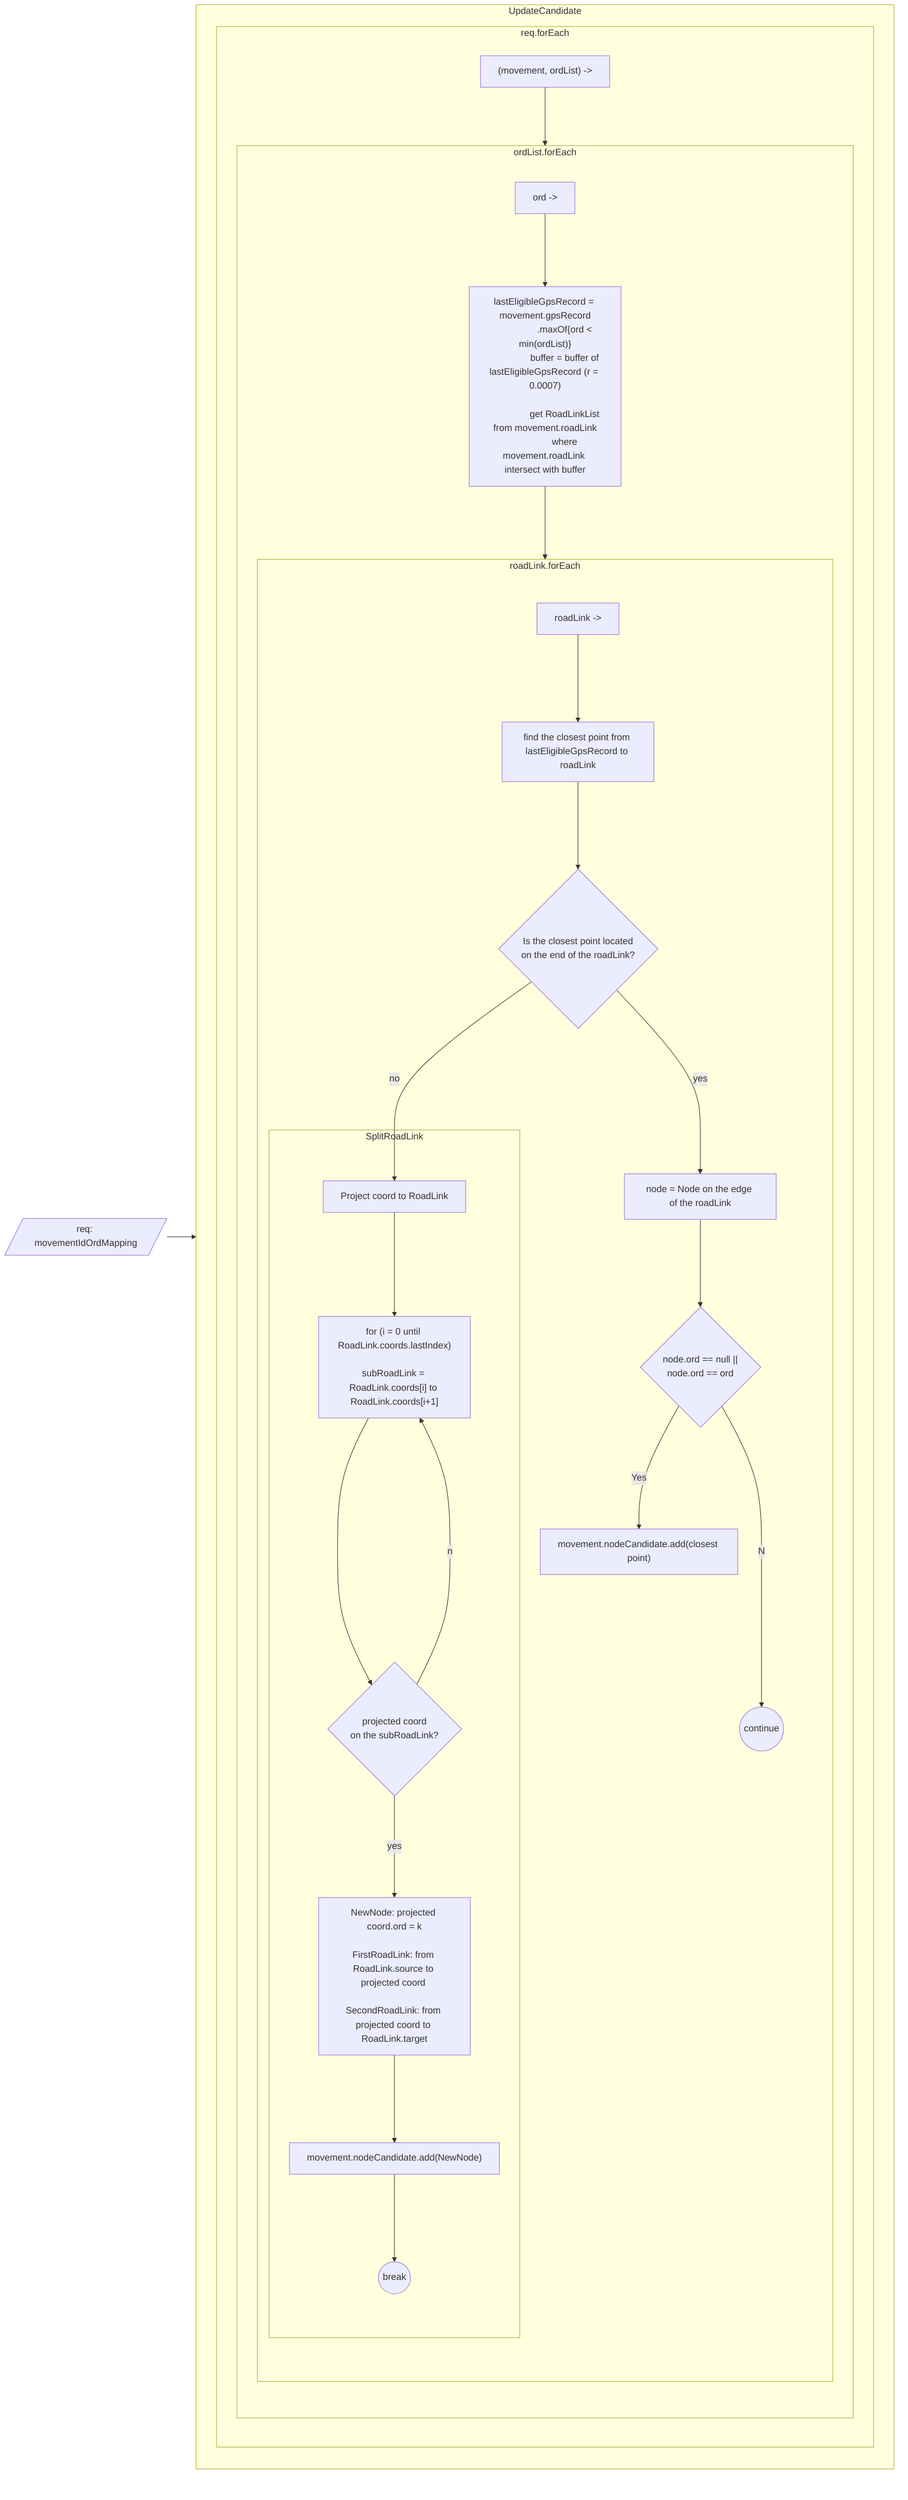 flowchart LR
	Input[/req: movementIdOrdMapping/]

	subgraph UpdateCandidate
		direction TB

        subgraph req.forEach
            direction TB
            itReq["(movement, ordList) ->"]

            subgraph ordList.forEach
                direction TB
                itOrd["ord ->"]

                GetRoadNodeList["
                lastEligibleGpsRecord = movement.gpsRecord
                .maxOf{ord < min(ordList)}

                buffer = buffer of lastEligibleGpsRecord (r = 0.0007)

                get RoadLinkList from movement.roadLink
                where movement.roadLink intersect with buffer
            "]

            subgraph roadLink.forEach
                direction TB
                itRoadLink["roadLink ->"]

                FindClosestPoint["find the closest point from lastEligibleGpsRecord to roadLink "]
                Add["movement.nodeCandidate.add(closest point)"]

                IfClosestPointOnTheEdge{"
                    Is the closest point located
                    on the end of the roadLink?
                "}

                NodeOnTheEdge["node = Node on the edge of the roadLink"]

                NodeOrdChecking{"
                    node.ord == null || 
                    node.ord == ord
                "}

                subgraph SplitRoadLink
                    direction TB
                    Projection[Project coord to RoadLink]
                    LinkCoordListFor["
                        for (i = 0 until RoadLink.coords.lastIndex)
                            subRoadLink = RoadLink.coords[i] to RoadLink.coords[i+1]
                    "]
                    IfProjOnSubLink{"
                        projected coord
                        on the subRoadLink?
                    "}
                    
                    ProjOnSubLink["
                        NewNode: projected coord.ord = k
                        FirstRoadLink: from RoadLink.source to projected coord 
                        SecondRoadLink: from projected coord to RoadLink.target
                    "]
                    NewNodeCandidate["movement.nodeCandidate.add(NewNode)"]

                    Projection --> LinkCoordListFor --> IfProjOnSubLink
                    IfProjOnSubLink --yes--> ProjOnSubLink --> NewNodeCandidate --> Terminate((break))
                    IfProjOnSubLink --no--> LinkCoordListFor
                end

                itRoadLink --> FindClosestPoint --> IfClosestPointOnTheEdge
                IfClosestPointOnTheEdge -- yes --> NodeOnTheEdge --> NodeOrdChecking
                IfClosestPointOnTheEdge -- no --> Projection
                
                NodeOrdChecking --Yes--> Add
                NodeOrdChecking --No--> d((continue))

            end


            itOrd --> GetRoadNodeList --> roadLink.forEach
            end

            itReq --> ordList.forEach

        end

	end

Input --> UpdateCandidate